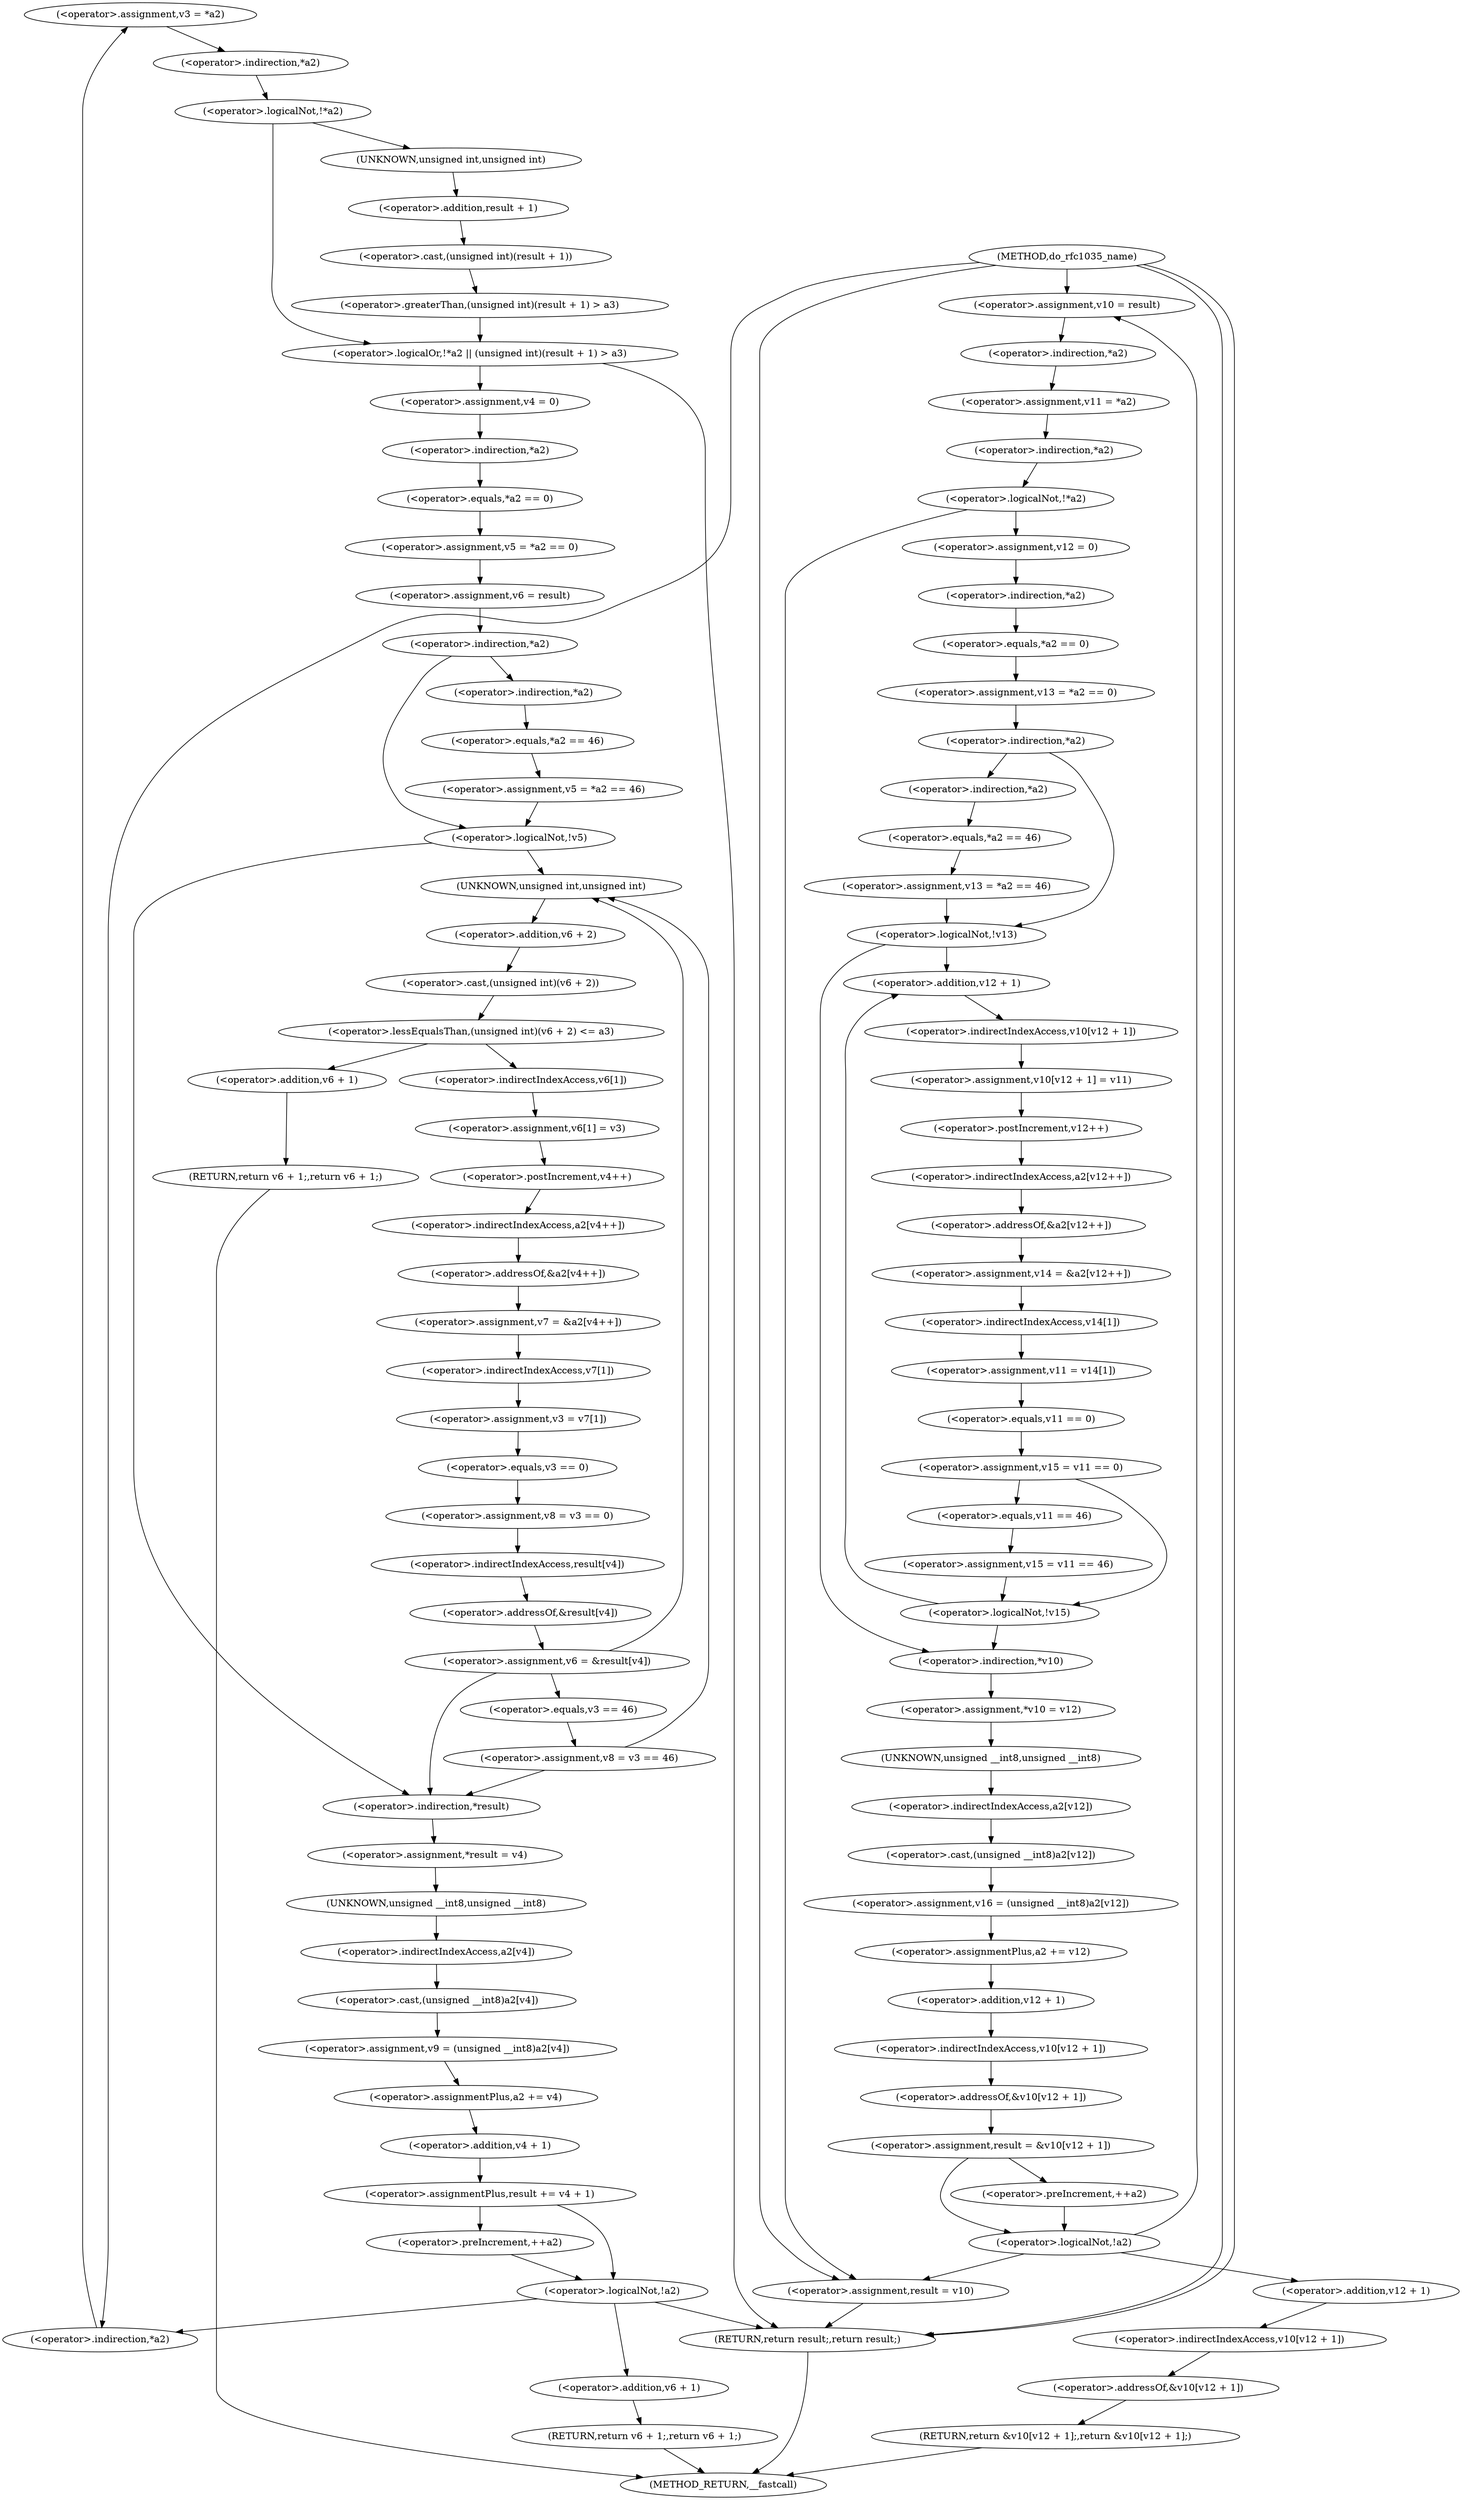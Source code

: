 digraph do_rfc1035_name {  
"1000143" [label = "(<operator>.assignment,v3 = *a2)" ]
"1000145" [label = "(<operator>.indirection,*a2)" ]
"1000148" [label = "(<operator>.logicalOr,!*a2 || (unsigned int)(result + 1) > a3)" ]
"1000149" [label = "(<operator>.logicalNot,!*a2)" ]
"1000150" [label = "(<operator>.indirection,*a2)" ]
"1000152" [label = "(<operator>.greaterThan,(unsigned int)(result + 1) > a3)" ]
"1000153" [label = "(<operator>.cast,(unsigned int)(result + 1))" ]
"1000154" [label = "(UNKNOWN,unsigned int,unsigned int)" ]
"1000155" [label = "(<operator>.addition,result + 1)" ]
"1000160" [label = "(<operator>.assignment,v4 = 0)" ]
"1000163" [label = "(<operator>.assignment,v5 = *a2 == 0)" ]
"1000165" [label = "(<operator>.equals,*a2 == 0)" ]
"1000166" [label = "(<operator>.indirection,*a2)" ]
"1000169" [label = "(<operator>.assignment,v6 = result)" ]
"1000173" [label = "(<operator>.indirection,*a2)" ]
"1000175" [label = "(<operator>.assignment,v5 = *a2 == 46)" ]
"1000177" [label = "(<operator>.equals,*a2 == 46)" ]
"1000178" [label = "(<operator>.indirection,*a2)" ]
"1000182" [label = "(<operator>.logicalNot,!v5)" ]
"1000186" [label = "(<operator>.lessEqualsThan,(unsigned int)(v6 + 2) <= a3)" ]
"1000187" [label = "(<operator>.cast,(unsigned int)(v6 + 2))" ]
"1000188" [label = "(UNKNOWN,unsigned int,unsigned int)" ]
"1000189" [label = "(<operator>.addition,v6 + 2)" ]
"1000194" [label = "(<operator>.assignment,v6[1] = v3)" ]
"1000195" [label = "(<operator>.indirectIndexAccess,v6[1])" ]
"1000199" [label = "(<operator>.assignment,v7 = &a2[v4++])" ]
"1000201" [label = "(<operator>.addressOf,&a2[v4++])" ]
"1000202" [label = "(<operator>.indirectIndexAccess,a2[v4++])" ]
"1000204" [label = "(<operator>.postIncrement,v4++)" ]
"1000206" [label = "(<operator>.assignment,v3 = v7[1])" ]
"1000208" [label = "(<operator>.indirectIndexAccess,v7[1])" ]
"1000211" [label = "(<operator>.assignment,v8 = v3 == 0)" ]
"1000213" [label = "(<operator>.equals,v3 == 0)" ]
"1000216" [label = "(<operator>.assignment,v6 = &result[v4])" ]
"1000218" [label = "(<operator>.addressOf,&result[v4])" ]
"1000219" [label = "(<operator>.indirectIndexAccess,result[v4])" ]
"1000224" [label = "(<operator>.assignment,v8 = v3 == 46)" ]
"1000226" [label = "(<operator>.equals,v3 == 46)" ]
"1000232" [label = "(RETURN,return v6 + 1;,return v6 + 1;)" ]
"1000233" [label = "(<operator>.addition,v6 + 1)" ]
"1000237" [label = "(<operator>.assignment,*result = v4)" ]
"1000238" [label = "(<operator>.indirection,*result)" ]
"1000241" [label = "(<operator>.assignment,v9 = (unsigned __int8)a2[v4])" ]
"1000243" [label = "(<operator>.cast,(unsigned __int8)a2[v4])" ]
"1000244" [label = "(UNKNOWN,unsigned __int8,unsigned __int8)" ]
"1000245" [label = "(<operator>.indirectIndexAccess,a2[v4])" ]
"1000248" [label = "(<operator>.assignmentPlus,a2 += v4)" ]
"1000251" [label = "(<operator>.assignmentPlus,result += v4 + 1)" ]
"1000253" [label = "(<operator>.addition,v4 + 1)" ]
"1000258" [label = "(<operator>.preIncrement,++a2)" ]
"1000261" [label = "(<operator>.logicalNot,!a2)" ]
"1000263" [label = "(RETURN,return v6 + 1;,return v6 + 1;)" ]
"1000264" [label = "(<operator>.addition,v6 + 1)" ]
"1000272" [label = "(<operator>.assignment,v10 = result)" ]
"1000275" [label = "(<operator>.assignment,v11 = *a2)" ]
"1000277" [label = "(<operator>.indirection,*a2)" ]
"1000280" [label = "(<operator>.logicalNot,!*a2)" ]
"1000281" [label = "(<operator>.indirection,*a2)" ]
"1000284" [label = "(<operator>.assignment,v12 = 0)" ]
"1000287" [label = "(<operator>.assignment,v13 = *a2 == 0)" ]
"1000289" [label = "(<operator>.equals,*a2 == 0)" ]
"1000290" [label = "(<operator>.indirection,*a2)" ]
"1000294" [label = "(<operator>.indirection,*a2)" ]
"1000296" [label = "(<operator>.assignment,v13 = *a2 == 46)" ]
"1000298" [label = "(<operator>.equals,*a2 == 46)" ]
"1000299" [label = "(<operator>.indirection,*a2)" ]
"1000303" [label = "(<operator>.logicalNot,!v13)" ]
"1000308" [label = "(<operator>.assignment,v10[v12 + 1] = v11)" ]
"1000309" [label = "(<operator>.indirectIndexAccess,v10[v12 + 1])" ]
"1000311" [label = "(<operator>.addition,v12 + 1)" ]
"1000315" [label = "(<operator>.assignment,v14 = &a2[v12++])" ]
"1000317" [label = "(<operator>.addressOf,&a2[v12++])" ]
"1000318" [label = "(<operator>.indirectIndexAccess,a2[v12++])" ]
"1000320" [label = "(<operator>.postIncrement,v12++)" ]
"1000322" [label = "(<operator>.assignment,v11 = v14[1])" ]
"1000324" [label = "(<operator>.indirectIndexAccess,v14[1])" ]
"1000327" [label = "(<operator>.assignment,v15 = v11 == 0)" ]
"1000329" [label = "(<operator>.equals,v11 == 0)" ]
"1000334" [label = "(<operator>.assignment,v15 = v11 == 46)" ]
"1000336" [label = "(<operator>.equals,v11 == 46)" ]
"1000339" [label = "(<operator>.logicalNot,!v15)" ]
"1000341" [label = "(<operator>.assignment,*v10 = v12)" ]
"1000342" [label = "(<operator>.indirection,*v10)" ]
"1000345" [label = "(<operator>.assignment,v16 = (unsigned __int8)a2[v12])" ]
"1000347" [label = "(<operator>.cast,(unsigned __int8)a2[v12])" ]
"1000348" [label = "(UNKNOWN,unsigned __int8,unsigned __int8)" ]
"1000349" [label = "(<operator>.indirectIndexAccess,a2[v12])" ]
"1000352" [label = "(<operator>.assignmentPlus,a2 += v12)" ]
"1000355" [label = "(<operator>.assignment,result = &v10[v12 + 1])" ]
"1000357" [label = "(<operator>.addressOf,&v10[v12 + 1])" ]
"1000358" [label = "(<operator>.indirectIndexAccess,v10[v12 + 1])" ]
"1000360" [label = "(<operator>.addition,v12 + 1)" ]
"1000365" [label = "(<operator>.preIncrement,++a2)" ]
"1000368" [label = "(<operator>.logicalNot,!a2)" ]
"1000370" [label = "(RETURN,return &v10[v12 + 1];,return &v10[v12 + 1];)" ]
"1000371" [label = "(<operator>.addressOf,&v10[v12 + 1])" ]
"1000372" [label = "(<operator>.indirectIndexAccess,v10[v12 + 1])" ]
"1000374" [label = "(<operator>.addition,v12 + 1)" ]
"1000377" [label = "(<operator>.assignment,result = v10)" ]
"1000380" [label = "(RETURN,return result;,return result;)" ]
"1000115" [label = "(METHOD,do_rfc1035_name)" ]
"1000382" [label = "(METHOD_RETURN,__fastcall)" ]
  "1000143" -> "1000150" 
  "1000145" -> "1000143" 
  "1000148" -> "1000380" 
  "1000148" -> "1000160" 
  "1000149" -> "1000154" 
  "1000149" -> "1000148" 
  "1000150" -> "1000149" 
  "1000152" -> "1000148" 
  "1000153" -> "1000152" 
  "1000154" -> "1000155" 
  "1000155" -> "1000153" 
  "1000160" -> "1000166" 
  "1000163" -> "1000169" 
  "1000165" -> "1000163" 
  "1000166" -> "1000165" 
  "1000169" -> "1000173" 
  "1000173" -> "1000178" 
  "1000173" -> "1000182" 
  "1000175" -> "1000182" 
  "1000177" -> "1000175" 
  "1000178" -> "1000177" 
  "1000182" -> "1000188" 
  "1000182" -> "1000238" 
  "1000186" -> "1000195" 
  "1000186" -> "1000233" 
  "1000187" -> "1000186" 
  "1000188" -> "1000189" 
  "1000189" -> "1000187" 
  "1000194" -> "1000204" 
  "1000195" -> "1000194" 
  "1000199" -> "1000208" 
  "1000201" -> "1000199" 
  "1000202" -> "1000201" 
  "1000204" -> "1000202" 
  "1000206" -> "1000213" 
  "1000208" -> "1000206" 
  "1000211" -> "1000219" 
  "1000213" -> "1000211" 
  "1000216" -> "1000226" 
  "1000216" -> "1000188" 
  "1000216" -> "1000238" 
  "1000218" -> "1000216" 
  "1000219" -> "1000218" 
  "1000224" -> "1000188" 
  "1000224" -> "1000238" 
  "1000226" -> "1000224" 
  "1000232" -> "1000382" 
  "1000233" -> "1000232" 
  "1000237" -> "1000244" 
  "1000238" -> "1000237" 
  "1000241" -> "1000248" 
  "1000243" -> "1000241" 
  "1000244" -> "1000245" 
  "1000245" -> "1000243" 
  "1000248" -> "1000253" 
  "1000251" -> "1000258" 
  "1000251" -> "1000261" 
  "1000253" -> "1000251" 
  "1000258" -> "1000261" 
  "1000261" -> "1000145" 
  "1000261" -> "1000380" 
  "1000261" -> "1000264" 
  "1000263" -> "1000382" 
  "1000264" -> "1000263" 
  "1000272" -> "1000277" 
  "1000275" -> "1000281" 
  "1000277" -> "1000275" 
  "1000280" -> "1000377" 
  "1000280" -> "1000284" 
  "1000281" -> "1000280" 
  "1000284" -> "1000290" 
  "1000287" -> "1000294" 
  "1000289" -> "1000287" 
  "1000290" -> "1000289" 
  "1000294" -> "1000299" 
  "1000294" -> "1000303" 
  "1000296" -> "1000303" 
  "1000298" -> "1000296" 
  "1000299" -> "1000298" 
  "1000303" -> "1000311" 
  "1000303" -> "1000342" 
  "1000308" -> "1000320" 
  "1000309" -> "1000308" 
  "1000311" -> "1000309" 
  "1000315" -> "1000324" 
  "1000317" -> "1000315" 
  "1000318" -> "1000317" 
  "1000320" -> "1000318" 
  "1000322" -> "1000329" 
  "1000324" -> "1000322" 
  "1000327" -> "1000339" 
  "1000327" -> "1000336" 
  "1000329" -> "1000327" 
  "1000334" -> "1000339" 
  "1000336" -> "1000334" 
  "1000339" -> "1000311" 
  "1000339" -> "1000342" 
  "1000341" -> "1000348" 
  "1000342" -> "1000341" 
  "1000345" -> "1000352" 
  "1000347" -> "1000345" 
  "1000348" -> "1000349" 
  "1000349" -> "1000347" 
  "1000352" -> "1000360" 
  "1000355" -> "1000365" 
  "1000355" -> "1000368" 
  "1000357" -> "1000355" 
  "1000358" -> "1000357" 
  "1000360" -> "1000358" 
  "1000365" -> "1000368" 
  "1000368" -> "1000272" 
  "1000368" -> "1000377" 
  "1000368" -> "1000374" 
  "1000370" -> "1000382" 
  "1000371" -> "1000370" 
  "1000372" -> "1000371" 
  "1000374" -> "1000372" 
  "1000377" -> "1000380" 
  "1000380" -> "1000382" 
  "1000115" -> "1000145" 
  "1000115" -> "1000380" 
  "1000115" -> "1000272" 
  "1000115" -> "1000377" 
  "1000115" -> "1000380" 
}
